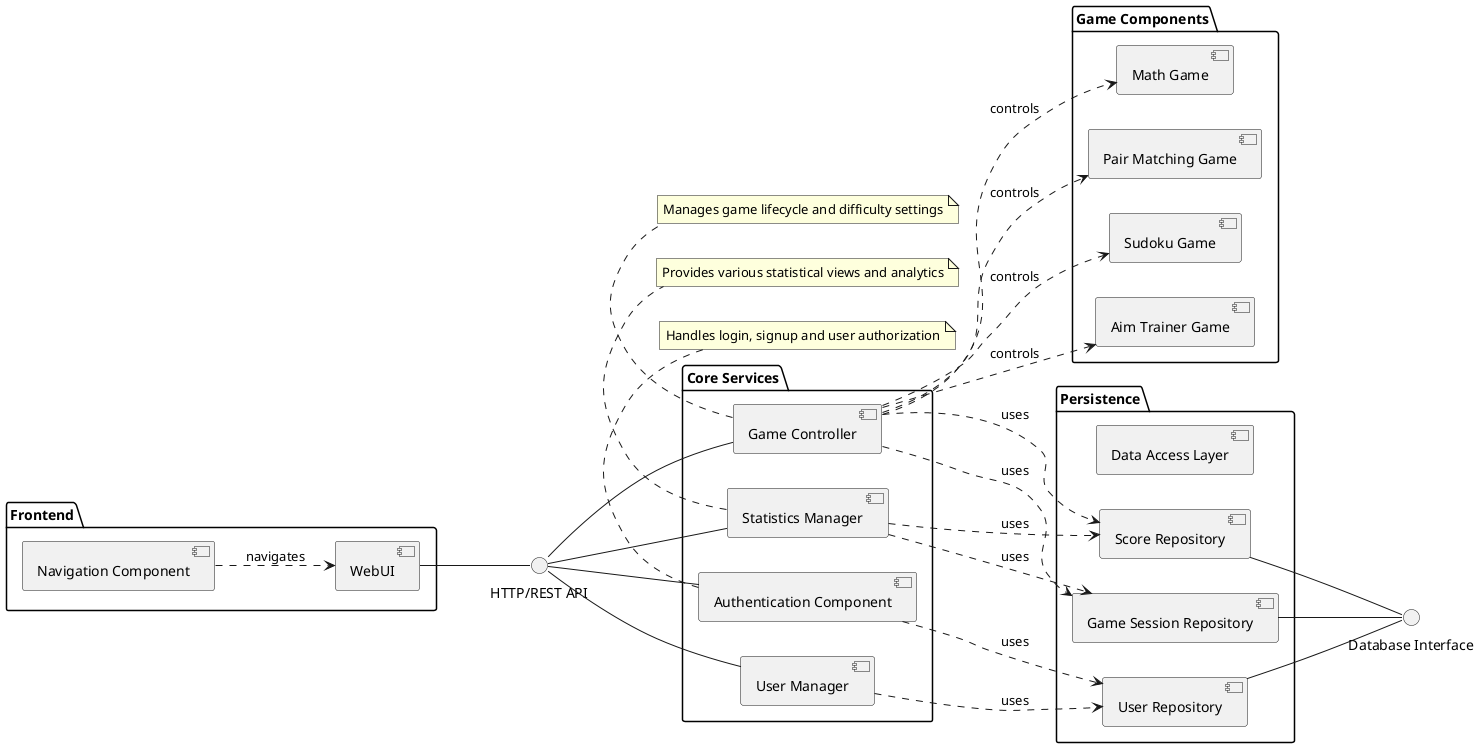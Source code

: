 @startuml Component Diagram
left to right direction

' Main components
package "Frontend" {
  [WebUI] as UI
  [Navigation Component] as Nav
}

package "Core Services" {
  [Authentication Component] as Auth
  [Game Controller] as GameCtrl
  [Statistics Manager] as StatsMgr
  [User Manager] as UserMgr
}

package "Game Components" {
  [Math Game] as MathGame
  [Sudoku Game] as Sudoku
  [Pair Matching Game] as PairMatch
  [Aim Trainer Game] as AimTrainer
}

package "Persistence" {
  [Data Access Layer] as DAL
  [Score Repository] as ScoreRepo
  [User Repository] as UserRepo
  [Game Session Repository] as SessionRepo
}

' External interfaces
interface "HTTP/REST API" as API
interface "Database Interface" as DBIF

' Relationships
UI -- API
API -- Auth
API -- GameCtrl
API -- StatsMgr
API -- UserMgr

Auth ..> UserRepo : uses
GameCtrl ..> MathGame : controls
GameCtrl ..> Sudoku : controls
GameCtrl ..> PairMatch : controls
GameCtrl ..> AimTrainer : controls
GameCtrl ..> ScoreRepo : uses
GameCtrl ..> SessionRepo : uses
StatsMgr ..> ScoreRepo : uses
StatsMgr ..> SessionRepo : uses
UserMgr ..> UserRepo : uses

ScoreRepo -- DBIF
UserRepo -- DBIF
SessionRepo -- DBIF

Nav ..> UI : navigates

' Notes
note bottom of GameCtrl : Manages game lifecycle and difficulty settings
note bottom of StatsMgr : Provides various statistical views and analytics
note bottom of Auth : Handles login, signup and user authorization
@enduml